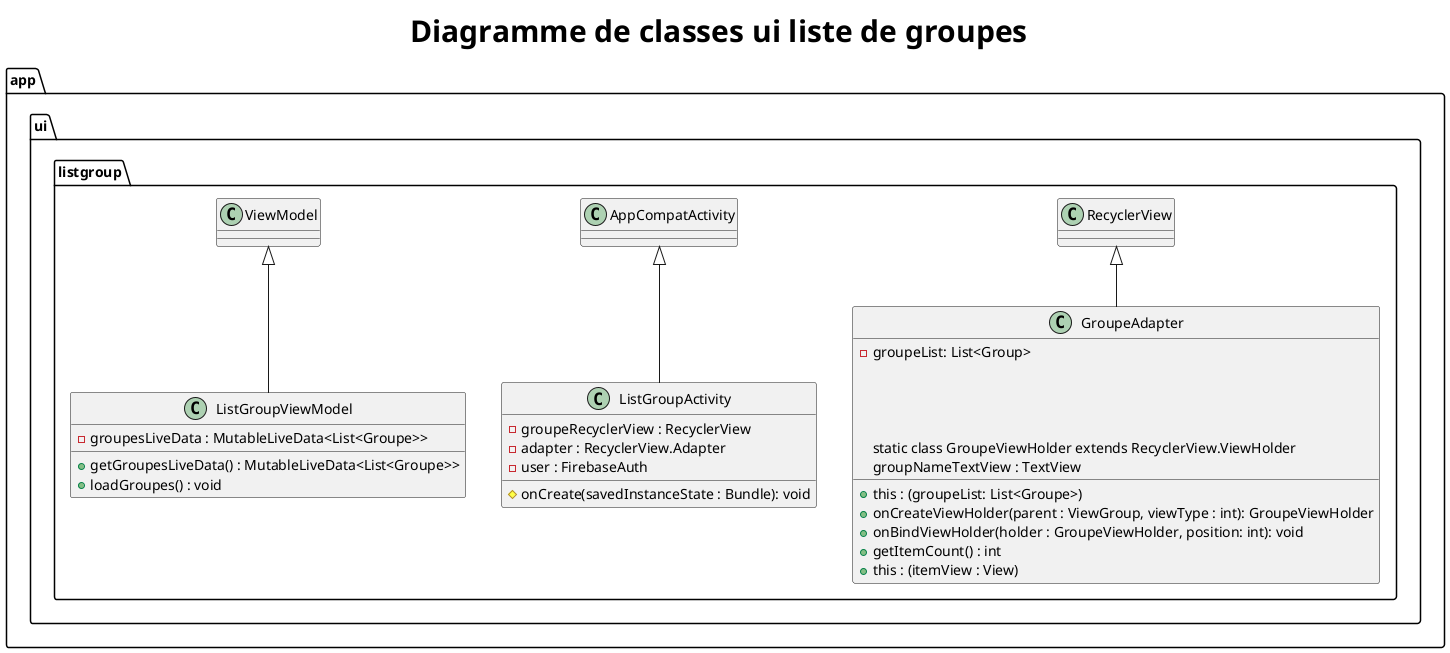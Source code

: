 @startuml modelui4
title <size:30><b>Diagramme de classes ui liste de groupes</b></size>

package app{

  package ui{
        package listgroup{

                class GroupeAdapter extends RecyclerView{
                    - groupeList: List<Group>

                    + this : (groupeList: List<Groupe>)


                    + onCreateViewHolder(parent : ViewGroup, viewType : int): GroupeViewHolder
                    + onBindViewHolder(holder : GroupeViewHolder, position: int): void
                    + getItemCount() : int

                    static class GroupeViewHolder extends RecyclerView.ViewHolder
                         groupNameTextView : TextView

                        + this : (itemView : View)

                }

                class ListGroupActivity extends AppCompatActivity {
                    - groupeRecyclerView : RecyclerView
                    - adapter : RecyclerView.Adapter
                    - user : FirebaseAuth

                    # onCreate(savedInstanceState : Bundle): void
                }

                class ListGroupViewModel extends ViewModel{
                    - groupesLiveData : MutableLiveData<List<Groupe>>

                    + getGroupesLiveData() : MutableLiveData<List<Groupe>>
                    + loadGroupes() : void
                }
            }
    }
}

@enduml